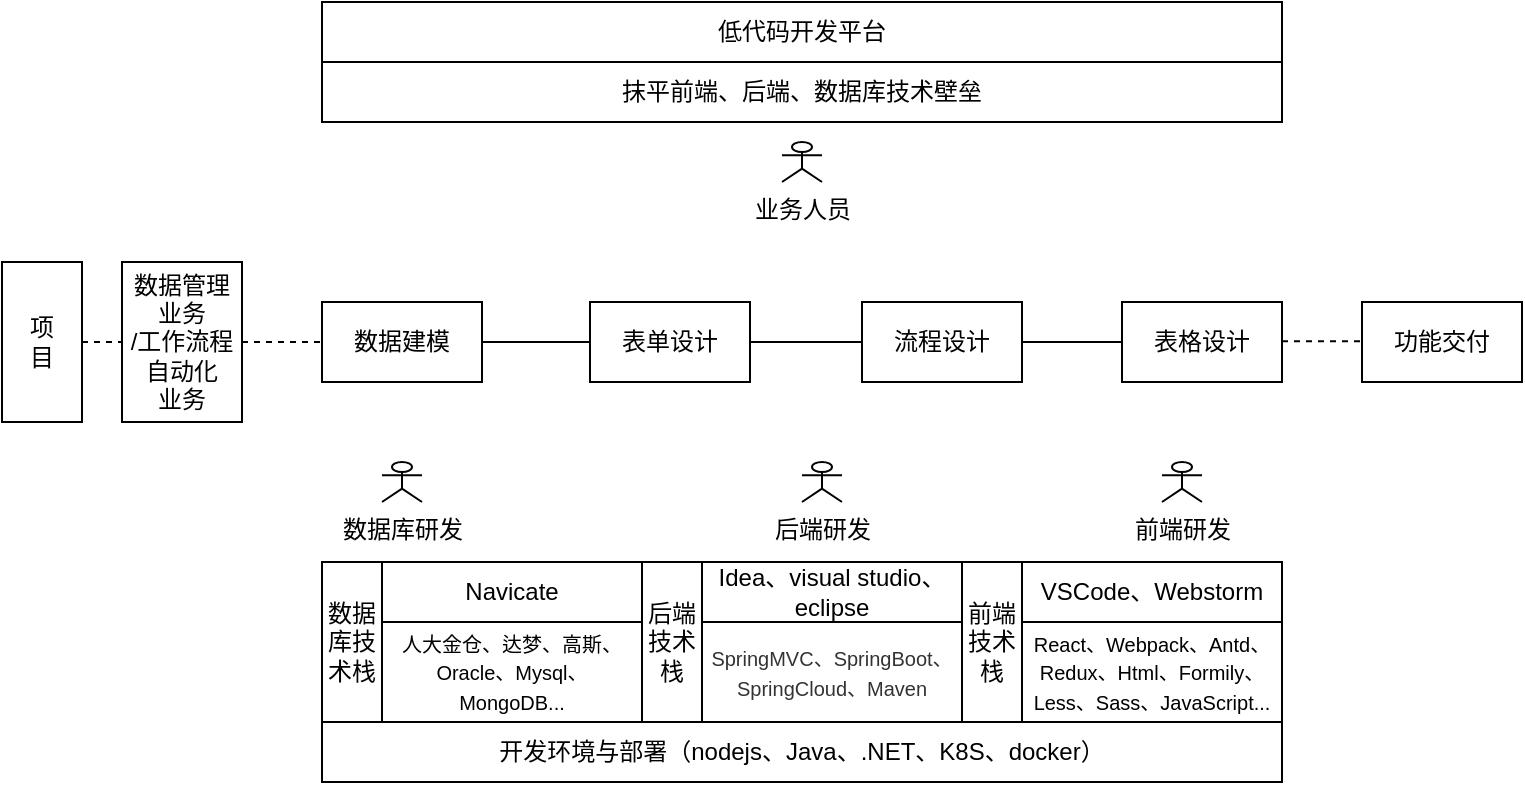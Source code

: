 <mxfile version="24.4.13" type="github">
  <diagram name="第 1 页" id="lHOQz_sZovL-FCDOToCI">
    <mxGraphModel dx="1195" dy="650" grid="1" gridSize="10" guides="1" tooltips="1" connect="1" arrows="1" fold="1" page="1" pageScale="1" pageWidth="827" pageHeight="1169" math="0" shadow="0">
      <root>
        <mxCell id="0" />
        <mxCell id="1" parent="0" />
        <mxCell id="aYST25QZJfzZw-TGcyVV-3" value="项&lt;div&gt;&lt;span style=&quot;background-color: initial;&quot;&gt;目&lt;/span&gt;&lt;/div&gt;" style="rounded=0;whiteSpace=wrap;html=1;" vertex="1" parent="1">
          <mxGeometry x="40" y="360" width="40" height="80" as="geometry" />
        </mxCell>
        <mxCell id="aYST25QZJfzZw-TGcyVV-4" value="数据管理业务&lt;div&gt;/工作流程自动化&lt;/div&gt;&lt;div&gt;业务&lt;/div&gt;" style="rounded=0;whiteSpace=wrap;html=1;" vertex="1" parent="1">
          <mxGeometry x="100" y="360" width="60" height="80" as="geometry" />
        </mxCell>
        <mxCell id="aYST25QZJfzZw-TGcyVV-7" value="" style="rounded=0;whiteSpace=wrap;html=1;" vertex="1" parent="1">
          <mxGeometry x="200" y="510" width="480" height="80" as="geometry" />
        </mxCell>
        <mxCell id="aYST25QZJfzZw-TGcyVV-8" value="数据建模" style="rounded=0;whiteSpace=wrap;html=1;" vertex="1" parent="1">
          <mxGeometry x="200" y="380" width="80" height="40" as="geometry" />
        </mxCell>
        <mxCell id="aYST25QZJfzZw-TGcyVV-9" value="表单设计" style="rounded=0;whiteSpace=wrap;html=1;" vertex="1" parent="1">
          <mxGeometry x="334" y="380" width="80" height="40" as="geometry" />
        </mxCell>
        <mxCell id="aYST25QZJfzZw-TGcyVV-10" value="" style="rounded=0;whiteSpace=wrap;html=1;" vertex="1" parent="1">
          <mxGeometry x="520" y="510" width="160" height="80" as="geometry" />
        </mxCell>
        <mxCell id="aYST25QZJfzZw-TGcyVV-11" value="" style="rounded=0;whiteSpace=wrap;html=1;" vertex="1" parent="1">
          <mxGeometry x="360" y="510" width="160" height="80" as="geometry" />
        </mxCell>
        <mxCell id="aYST25QZJfzZw-TGcyVV-12" value="" style="rounded=0;whiteSpace=wrap;html=1;" vertex="1" parent="1">
          <mxGeometry x="200" y="510" width="160" height="80" as="geometry" />
        </mxCell>
        <mxCell id="aYST25QZJfzZw-TGcyVV-16" value="前端&lt;div&gt;技术栈&lt;/div&gt;" style="rounded=0;whiteSpace=wrap;html=1;" vertex="1" parent="1">
          <mxGeometry x="520" y="510" width="30" height="80" as="geometry" />
        </mxCell>
        <mxCell id="aYST25QZJfzZw-TGcyVV-17" value="后端&lt;div&gt;技术栈&lt;/div&gt;" style="rounded=0;whiteSpace=wrap;html=1;" vertex="1" parent="1">
          <mxGeometry x="360" y="510" width="30" height="80" as="geometry" />
        </mxCell>
        <mxCell id="aYST25QZJfzZw-TGcyVV-18" value="数据库技术栈" style="rounded=0;whiteSpace=wrap;html=1;" vertex="1" parent="1">
          <mxGeometry x="200" y="510" width="30" height="80" as="geometry" />
        </mxCell>
        <mxCell id="aYST25QZJfzZw-TGcyVV-19" value="VSCode、Webstorm" style="rounded=0;whiteSpace=wrap;html=1;" vertex="1" parent="1">
          <mxGeometry x="550" y="510" width="130" height="30" as="geometry" />
        </mxCell>
        <mxCell id="aYST25QZJfzZw-TGcyVV-20" value="Navicate" style="rounded=0;whiteSpace=wrap;html=1;" vertex="1" parent="1">
          <mxGeometry x="230" y="510" width="130" height="30" as="geometry" />
        </mxCell>
        <mxCell id="aYST25QZJfzZw-TGcyVV-21" value="Idea、visual studio、eclipse" style="rounded=0;whiteSpace=wrap;html=1;" vertex="1" parent="1">
          <mxGeometry x="390" y="510" width="130" height="30" as="geometry" />
        </mxCell>
        <mxCell id="aYST25QZJfzZw-TGcyVV-23" value="&lt;font style=&quot;font-size: 10px;&quot;&gt;React、Webpack、Antd、Redux、Html、Formily、Less、Sass、JavaScript...&lt;/font&gt;" style="rounded=0;whiteSpace=wrap;html=1;" vertex="1" parent="1">
          <mxGeometry x="550" y="540" width="130" height="50" as="geometry" />
        </mxCell>
        <mxCell id="aYST25QZJfzZw-TGcyVV-24" value="&lt;span style=&quot;color: rgb(51, 51, 51); font-family: arial, verdana, helvetica, &amp;quot;PingFang SC&amp;quot;, &amp;quot;HanHei SC&amp;quot;, STHeitiSC-Light, &amp;quot;Microsoft Yahei&amp;quot;, sans-serif; text-align: justify; white-space-collapse: preserve; background-color: rgb(255, 255, 255);&quot;&gt;&lt;font style=&quot;font-size: 10px;&quot;&gt;SpringMVC、SpringBoot、SpringCloud、Maven&lt;/font&gt;&lt;/span&gt;" style="rounded=0;whiteSpace=wrap;html=1;" vertex="1" parent="1">
          <mxGeometry x="390" y="540" width="130" height="50" as="geometry" />
        </mxCell>
        <mxCell id="aYST25QZJfzZw-TGcyVV-25" value="&lt;font style=&quot;font-size: 10px;&quot;&gt;人大金仓、达梦、高斯、Oracle、Mysql、MongoDB...&lt;/font&gt;" style="rounded=0;whiteSpace=wrap;html=1;" vertex="1" parent="1">
          <mxGeometry x="230" y="540" width="130" height="50" as="geometry" />
        </mxCell>
        <mxCell id="aYST25QZJfzZw-TGcyVV-26" value="开发环境与部署（nodejs、Java、.NET、K8S、docker&lt;span style=&quot;background-color: initial;&quot;&gt;）&lt;/span&gt;" style="rounded=0;whiteSpace=wrap;html=1;" vertex="1" parent="1">
          <mxGeometry x="200" y="590" width="480" height="30" as="geometry" />
        </mxCell>
        <mxCell id="aYST25QZJfzZw-TGcyVV-31" value="流程设计" style="rounded=0;whiteSpace=wrap;html=1;" vertex="1" parent="1">
          <mxGeometry x="470" y="380" width="80" height="40" as="geometry" />
        </mxCell>
        <mxCell id="aYST25QZJfzZw-TGcyVV-32" value="表格设计" style="rounded=0;whiteSpace=wrap;html=1;" vertex="1" parent="1">
          <mxGeometry x="600" y="380" width="80" height="40" as="geometry" />
        </mxCell>
        <mxCell id="aYST25QZJfzZw-TGcyVV-34" value="低代码开发平台" style="rounded=0;whiteSpace=wrap;html=1;" vertex="1" parent="1">
          <mxGeometry x="200" y="230" width="480" height="30" as="geometry" />
        </mxCell>
        <mxCell id="aYST25QZJfzZw-TGcyVV-36" value="" style="endArrow=none;html=1;rounded=0;exitX=1;exitY=0.5;exitDx=0;exitDy=0;entryX=0;entryY=0.5;entryDx=0;entryDy=0;" edge="1" parent="1" source="aYST25QZJfzZw-TGcyVV-8" target="aYST25QZJfzZw-TGcyVV-9">
          <mxGeometry width="50" height="50" relative="1" as="geometry">
            <mxPoint x="410" y="600" as="sourcePoint" />
            <mxPoint x="460" y="550" as="targetPoint" />
          </mxGeometry>
        </mxCell>
        <mxCell id="aYST25QZJfzZw-TGcyVV-39" value="" style="endArrow=none;dashed=1;html=1;rounded=0;exitX=1;exitY=0.5;exitDx=0;exitDy=0;entryX=0;entryY=0.5;entryDx=0;entryDy=0;" edge="1" parent="1" source="aYST25QZJfzZw-TGcyVV-3" target="aYST25QZJfzZw-TGcyVV-4">
          <mxGeometry width="50" height="50" relative="1" as="geometry">
            <mxPoint x="440" y="320" as="sourcePoint" />
            <mxPoint x="490" y="270" as="targetPoint" />
          </mxGeometry>
        </mxCell>
        <mxCell id="aYST25QZJfzZw-TGcyVV-40" value="" style="endArrow=none;html=1;rounded=0;entryX=0;entryY=0.5;entryDx=0;entryDy=0;exitX=1;exitY=0.5;exitDx=0;exitDy=0;" edge="1" parent="1" source="aYST25QZJfzZw-TGcyVV-9" target="aYST25QZJfzZw-TGcyVV-31">
          <mxGeometry width="50" height="50" relative="1" as="geometry">
            <mxPoint x="430" y="400" as="sourcePoint" />
            <mxPoint x="440" y="399.5" as="targetPoint" />
          </mxGeometry>
        </mxCell>
        <mxCell id="aYST25QZJfzZw-TGcyVV-42" value="" style="endArrow=none;html=1;rounded=0;exitX=1;exitY=0.5;exitDx=0;exitDy=0;entryX=0;entryY=0.5;entryDx=0;entryDy=0;" edge="1" parent="1" source="aYST25QZJfzZw-TGcyVV-31" target="aYST25QZJfzZw-TGcyVV-32">
          <mxGeometry width="50" height="50" relative="1" as="geometry">
            <mxPoint x="520" y="399.5" as="sourcePoint" />
            <mxPoint x="560" y="399.5" as="targetPoint" />
          </mxGeometry>
        </mxCell>
        <mxCell id="aYST25QZJfzZw-TGcyVV-27" value="抹平前端、后端、数据库技术壁垒" style="rounded=0;whiteSpace=wrap;html=1;" vertex="1" parent="1">
          <mxGeometry x="200" y="260" width="480" height="30" as="geometry" />
        </mxCell>
        <mxCell id="aYST25QZJfzZw-TGcyVV-48" value="数据库研发" style="shape=umlActor;verticalLabelPosition=bottom;verticalAlign=top;html=1;outlineConnect=0;" vertex="1" parent="1">
          <mxGeometry x="230" y="460" width="20" height="20" as="geometry" />
        </mxCell>
        <mxCell id="aYST25QZJfzZw-TGcyVV-49" value="业务人员" style="shape=umlActor;verticalLabelPosition=bottom;verticalAlign=top;html=1;outlineConnect=0;" vertex="1" parent="1">
          <mxGeometry x="430" y="300" width="20" height="20" as="geometry" />
        </mxCell>
        <mxCell id="aYST25QZJfzZw-TGcyVV-54" value="后端研发" style="shape=umlActor;verticalLabelPosition=bottom;verticalAlign=top;html=1;outlineConnect=0;" vertex="1" parent="1">
          <mxGeometry x="440" y="460" width="20" height="20" as="geometry" />
        </mxCell>
        <mxCell id="aYST25QZJfzZw-TGcyVV-55" value="前端研发" style="shape=umlActor;verticalLabelPosition=bottom;verticalAlign=top;html=1;outlineConnect=0;" vertex="1" parent="1">
          <mxGeometry x="620" y="460" width="20" height="20" as="geometry" />
        </mxCell>
        <mxCell id="aYST25QZJfzZw-TGcyVV-56" value="" style="endArrow=none;dashed=1;html=1;rounded=0;exitX=1;exitY=0.5;exitDx=0;exitDy=0;entryX=0;entryY=0.5;entryDx=0;entryDy=0;" edge="1" parent="1" source="aYST25QZJfzZw-TGcyVV-4" target="aYST25QZJfzZw-TGcyVV-8">
          <mxGeometry width="50" height="50" relative="1" as="geometry">
            <mxPoint x="320" y="360" as="sourcePoint" />
            <mxPoint x="370" y="310" as="targetPoint" />
          </mxGeometry>
        </mxCell>
        <mxCell id="aYST25QZJfzZw-TGcyVV-57" value="" style="endArrow=none;dashed=1;html=1;rounded=0;exitX=1;exitY=0.5;exitDx=0;exitDy=0;entryX=0;entryY=0.5;entryDx=0;entryDy=0;" edge="1" parent="1">
          <mxGeometry width="50" height="50" relative="1" as="geometry">
            <mxPoint x="680" y="399.58" as="sourcePoint" />
            <mxPoint x="720" y="399.58" as="targetPoint" />
          </mxGeometry>
        </mxCell>
        <mxCell id="aYST25QZJfzZw-TGcyVV-59" value="功能交付" style="rounded=0;whiteSpace=wrap;html=1;" vertex="1" parent="1">
          <mxGeometry x="720" y="380" width="80" height="40" as="geometry" />
        </mxCell>
      </root>
    </mxGraphModel>
  </diagram>
</mxfile>
